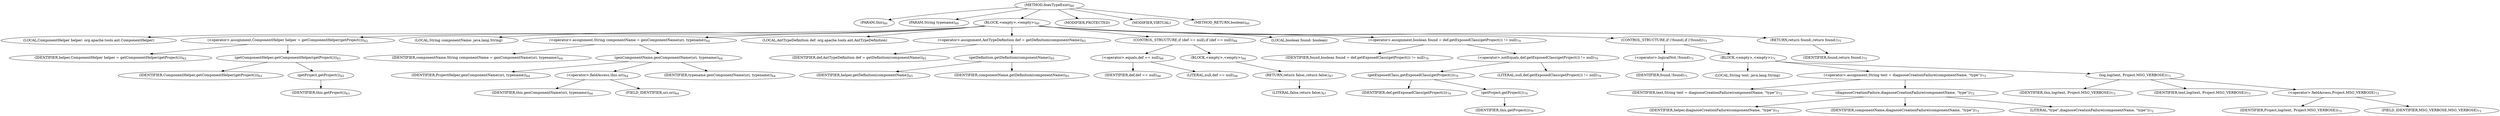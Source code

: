 digraph "doesTypeExist" {  
"44" [label = <(METHOD,doesTypeExist)<SUB>60</SUB>> ]
"8" [label = <(PARAM,this)<SUB>60</SUB>> ]
"45" [label = <(PARAM,String typename)<SUB>60</SUB>> ]
"46" [label = <(BLOCK,&lt;empty&gt;,&lt;empty&gt;)<SUB>60</SUB>> ]
"47" [label = <(LOCAL,ComponentHelper helper: org.apache.tools.ant.ComponentHelper)> ]
"48" [label = <(&lt;operator&gt;.assignment,ComponentHelper helper = getComponentHelper(getProject()))<SUB>62</SUB>> ]
"49" [label = <(IDENTIFIER,helper,ComponentHelper helper = getComponentHelper(getProject()))<SUB>62</SUB>> ]
"50" [label = <(getComponentHelper,getComponentHelper(getProject()))<SUB>63</SUB>> ]
"51" [label = <(IDENTIFIER,ComponentHelper,getComponentHelper(getProject()))<SUB>63</SUB>> ]
"52" [label = <(getProject,getProject())<SUB>63</SUB>> ]
"7" [label = <(IDENTIFIER,this,getProject())<SUB>63</SUB>> ]
"53" [label = <(LOCAL,String componentName: java.lang.String)> ]
"54" [label = <(&lt;operator&gt;.assignment,String componentName = genComponentName(uri, typename))<SUB>64</SUB>> ]
"55" [label = <(IDENTIFIER,componentName,String componentName = genComponentName(uri, typename))<SUB>64</SUB>> ]
"56" [label = <(genComponentName,genComponentName(uri, typename))<SUB>64</SUB>> ]
"57" [label = <(IDENTIFIER,ProjectHelper,genComponentName(uri, typename))<SUB>64</SUB>> ]
"58" [label = <(&lt;operator&gt;.fieldAccess,this.uri)<SUB>64</SUB>> ]
"59" [label = <(IDENTIFIER,this,genComponentName(uri, typename))<SUB>64</SUB>> ]
"60" [label = <(FIELD_IDENTIFIER,uri,uri)<SUB>64</SUB>> ]
"61" [label = <(IDENTIFIER,typename,genComponentName(uri, typename))<SUB>64</SUB>> ]
"62" [label = <(LOCAL,AntTypeDefinition def: org.apache.tools.ant.AntTypeDefinition)> ]
"63" [label = <(&lt;operator&gt;.assignment,AntTypeDefinition def = getDefinition(componentName))<SUB>65</SUB>> ]
"64" [label = <(IDENTIFIER,def,AntTypeDefinition def = getDefinition(componentName))<SUB>65</SUB>> ]
"65" [label = <(getDefinition,getDefinition(componentName))<SUB>65</SUB>> ]
"66" [label = <(IDENTIFIER,helper,getDefinition(componentName))<SUB>65</SUB>> ]
"67" [label = <(IDENTIFIER,componentName,getDefinition(componentName))<SUB>65</SUB>> ]
"68" [label = <(CONTROL_STRUCTURE,if (def == null),if (def == null))<SUB>66</SUB>> ]
"69" [label = <(&lt;operator&gt;.equals,def == null)<SUB>66</SUB>> ]
"70" [label = <(IDENTIFIER,def,def == null)<SUB>66</SUB>> ]
"71" [label = <(LITERAL,null,def == null)<SUB>66</SUB>> ]
"72" [label = <(BLOCK,&lt;empty&gt;,&lt;empty&gt;)<SUB>66</SUB>> ]
"73" [label = <(RETURN,return false;,return false;)<SUB>67</SUB>> ]
"74" [label = <(LITERAL,false,return false;)<SUB>67</SUB>> ]
"75" [label = <(LOCAL,boolean found: boolean)> ]
"76" [label = <(&lt;operator&gt;.assignment,boolean found = def.getExposedClass(getProject()) != null)<SUB>70</SUB>> ]
"77" [label = <(IDENTIFIER,found,boolean found = def.getExposedClass(getProject()) != null)<SUB>70</SUB>> ]
"78" [label = <(&lt;operator&gt;.notEquals,def.getExposedClass(getProject()) != null)<SUB>70</SUB>> ]
"79" [label = <(getExposedClass,getExposedClass(getProject()))<SUB>70</SUB>> ]
"80" [label = <(IDENTIFIER,def,getExposedClass(getProject()))<SUB>70</SUB>> ]
"81" [label = <(getProject,getProject())<SUB>70</SUB>> ]
"9" [label = <(IDENTIFIER,this,getProject())<SUB>70</SUB>> ]
"82" [label = <(LITERAL,null,def.getExposedClass(getProject()) != null)<SUB>70</SUB>> ]
"83" [label = <(CONTROL_STRUCTURE,if (!found),if (!found))<SUB>71</SUB>> ]
"84" [label = <(&lt;operator&gt;.logicalNot,!found)<SUB>71</SUB>> ]
"85" [label = <(IDENTIFIER,found,!found)<SUB>71</SUB>> ]
"86" [label = <(BLOCK,&lt;empty&gt;,&lt;empty&gt;)<SUB>71</SUB>> ]
"87" [label = <(LOCAL,String text: java.lang.String)> ]
"88" [label = <(&lt;operator&gt;.assignment,String text = diagnoseCreationFailure(componentName, &quot;type&quot;))<SUB>72</SUB>> ]
"89" [label = <(IDENTIFIER,text,String text = diagnoseCreationFailure(componentName, &quot;type&quot;))<SUB>72</SUB>> ]
"90" [label = <(diagnoseCreationFailure,diagnoseCreationFailure(componentName, &quot;type&quot;))<SUB>72</SUB>> ]
"91" [label = <(IDENTIFIER,helper,diagnoseCreationFailure(componentName, &quot;type&quot;))<SUB>72</SUB>> ]
"92" [label = <(IDENTIFIER,componentName,diagnoseCreationFailure(componentName, &quot;type&quot;))<SUB>72</SUB>> ]
"93" [label = <(LITERAL,&quot;type&quot;,diagnoseCreationFailure(componentName, &quot;type&quot;))<SUB>72</SUB>> ]
"94" [label = <(log,log(text, Project.MSG_VERBOSE))<SUB>73</SUB>> ]
"10" [label = <(IDENTIFIER,this,log(text, Project.MSG_VERBOSE))<SUB>73</SUB>> ]
"95" [label = <(IDENTIFIER,text,log(text, Project.MSG_VERBOSE))<SUB>73</SUB>> ]
"96" [label = <(&lt;operator&gt;.fieldAccess,Project.MSG_VERBOSE)<SUB>73</SUB>> ]
"97" [label = <(IDENTIFIER,Project,log(text, Project.MSG_VERBOSE))<SUB>73</SUB>> ]
"98" [label = <(FIELD_IDENTIFIER,MSG_VERBOSE,MSG_VERBOSE)<SUB>73</SUB>> ]
"99" [label = <(RETURN,return found;,return found;)<SUB>75</SUB>> ]
"100" [label = <(IDENTIFIER,found,return found;)<SUB>75</SUB>> ]
"101" [label = <(MODIFIER,PROTECTED)> ]
"102" [label = <(MODIFIER,VIRTUAL)> ]
"103" [label = <(METHOD_RETURN,boolean)<SUB>60</SUB>> ]
  "44" -> "8" 
  "44" -> "45" 
  "44" -> "46" 
  "44" -> "101" 
  "44" -> "102" 
  "44" -> "103" 
  "46" -> "47" 
  "46" -> "48" 
  "46" -> "53" 
  "46" -> "54" 
  "46" -> "62" 
  "46" -> "63" 
  "46" -> "68" 
  "46" -> "75" 
  "46" -> "76" 
  "46" -> "83" 
  "46" -> "99" 
  "48" -> "49" 
  "48" -> "50" 
  "50" -> "51" 
  "50" -> "52" 
  "52" -> "7" 
  "54" -> "55" 
  "54" -> "56" 
  "56" -> "57" 
  "56" -> "58" 
  "56" -> "61" 
  "58" -> "59" 
  "58" -> "60" 
  "63" -> "64" 
  "63" -> "65" 
  "65" -> "66" 
  "65" -> "67" 
  "68" -> "69" 
  "68" -> "72" 
  "69" -> "70" 
  "69" -> "71" 
  "72" -> "73" 
  "73" -> "74" 
  "76" -> "77" 
  "76" -> "78" 
  "78" -> "79" 
  "78" -> "82" 
  "79" -> "80" 
  "79" -> "81" 
  "81" -> "9" 
  "83" -> "84" 
  "83" -> "86" 
  "84" -> "85" 
  "86" -> "87" 
  "86" -> "88" 
  "86" -> "94" 
  "88" -> "89" 
  "88" -> "90" 
  "90" -> "91" 
  "90" -> "92" 
  "90" -> "93" 
  "94" -> "10" 
  "94" -> "95" 
  "94" -> "96" 
  "96" -> "97" 
  "96" -> "98" 
  "99" -> "100" 
}
